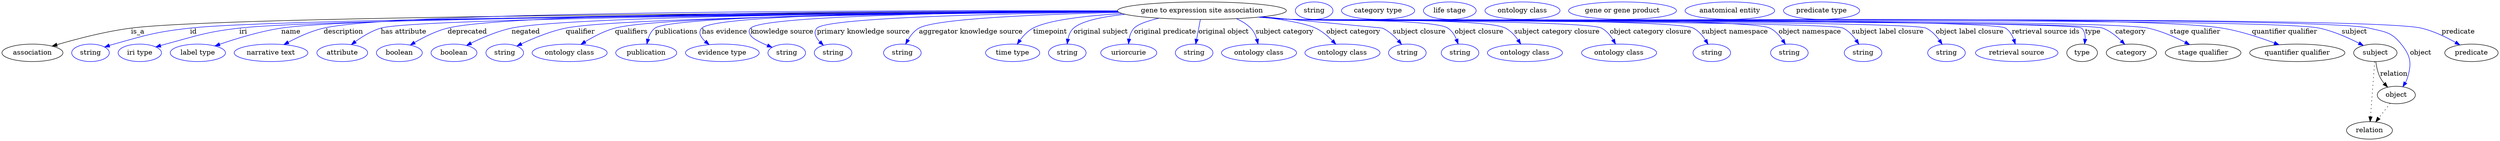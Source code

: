 digraph {
	graph [bb="0,0,5114,283"];
	node [label="\N"];
	"gene to expression site association"	[height=0.5,
		label="gene to expression site association",
		pos="2457.4,265",
		width=4.8024];
	association	[height=0.5,
		pos="62.394,178",
		width=1.7332];
	"gene to expression site association" -> association	[label=is_a,
		lp="278.39,221.5",
		pos="e,102.51,191.79 2284.9,263.5 1802.5,261.77 461.98,254.69 264.39,229 211.6,222.14 152.66,206.61 112.14,194.66"];
	id	[color=blue,
		height=0.5,
		label=string,
		pos="181.39,178",
		width=1.0652];
	"gene to expression site association" -> id	[color=blue,
		label=id,
		lp="391.39,221.5",
		pos="e,210.39,189.95 2285.3,263 1821.9,260.04 570.31,250.16 384.39,229 314.41,221.04 297.18,215.13 229.39,196 226.29,195.12 223.09,194.15 \
219.9,193.13",
		style=solid];
	iri	[color=blue,
		height=0.5,
		label="iri type",
		pos="282.39,178",
		width=1.2277];
	"gene to expression site association" -> iri	[color=blue,
		label=iri,
		lp="493.39,221.5",
		pos="e,315.33,190.09 2285.6,262.91 1838.5,259.78 661.11,249.68 485.39,229 417.6,221.02 401.3,213.78 335.39,196 332.03,195.09 328.56,194.1 \
325.08,193.07",
		style=solid];
	name	[color=blue,
		height=0.5,
		label="label type",
		pos="401.39,178",
		width=1.5707];
	"gene to expression site association" -> name	[color=blue,
		label=name,
		lp="591.39,221.5",
		pos="e,436.26,192.25 2284.8,263.43 1851,261.62 737.59,254.51 571.39,229 527.8,222.31 479.73,207.43 445.86,195.64",
		style=solid];
	description	[color=blue,
		height=0.5,
		label="narrative text",
		pos="551.39,178",
		width=2.0943];
	"gene to expression site association" -> description	[color=blue,
		label=description,
		lp="697.89,221.5",
		pos="e,577.27,195.01 2286,262.61 1851.5,258.81 735.69,247.34 657.39,229 632.31,223.12 606.11,210.83 586.04,199.9",
		style=solid];
	"has attribute"	[color=blue,
		height=0.5,
		label=attribute,
		pos="696.39,178",
		width=1.4443];
	"gene to expression site association" -> "has attribute"	[color=blue,
		label="has attribute",
		lp="821.39,221.5",
		pos="e,714.78,194.97 2285.3,262.93 1870.8,260.03 845.65,250.68 774.39,229 755.79,223.34 737.36,211.87 723.09,201.35",
		style=solid];
	deprecated	[color=blue,
		height=0.5,
		label=boolean,
		pos="813.39,178",
		width=1.2999];
	"gene to expression site association" -> deprecated	[color=blue,
		label=deprecated,
		lp="951.89,221.5",
		pos="e,835.6,194.01 2284.4,264.43 1908.7,264.72 1041.3,261.79 911.39,229 887.52,222.98 862.84,210.34 844.22,199.28",
		style=solid];
	negated	[color=blue,
		height=0.5,
		label=boolean,
		pos="925.39,178",
		width=1.2999];
	"gene to expression site association" -> negated	[color=blue,
		label=negated,
		lp="1071.4,221.5",
		pos="e,950.94,193.28 2285.1,263.38 1934.3,261.58 1160.6,254.73 1042.4,229 1013.4,222.68 982.55,209.21 959.84,197.83",
		style=solid];
	qualifier	[color=blue,
		height=0.5,
		label=string,
		pos="1028.4,178",
		width=1.0652];
	"gene to expression site association" -> qualifier	[color=blue,
		label=qualifier,
		lp="1183.4,221.5",
		pos="e,1053,191.86 2285.8,262.76 1957,259.89 1261.2,251.26 1153.4,229 1121.3,222.36 1086.8,207.97 1062.2,196.33",
		style=solid];
	qualifiers	[color=blue,
		height=0.5,
		label="ontology class",
		pos="1161.4,178",
		width=2.1304];
	"gene to expression site association" -> qualifiers	[color=blue,
		label=qualifiers,
		lp="1287.9,221.5",
		pos="e,1184.6,195.42 2285.2,263.37 1976.3,261.6 1351,254.83 1254.4,229 1232.7,223.2 1210.4,211.48 1193.1,200.85",
		style=solid];
	publications	[color=blue,
		height=0.5,
		label=publication,
		pos="1318.4,178",
		width=1.7332];
	"gene to expression site association" -> publications	[color=blue,
		label=publications,
		lp="1380.4,221.5",
		pos="e,1319.8,196.31 2284.9,263.66 1979.9,262.36 1374,256.33 1336.4,229 1329,223.62 1324.6,214.91 1322,206.24",
		style=solid];
	"has evidence"	[color=blue,
		height=0.5,
		label="evidence type",
		pos="1474.4,178",
		width=2.0943];
	"gene to expression site association" -> "has evidence"	[color=blue,
		label="has evidence",
		lp="1478.9,221.5",
		pos="e,1447.4,195.03 2284.4,264.27 1999.9,263.85 1461.5,259.07 1432.4,229 1424,220.36 1429.8,210.3 1439.4,201.49",
		style=solid];
	"knowledge source"	[color=blue,
		height=0.5,
		label=string,
		pos="1606.4,178",
		width=1.0652];
	"gene to expression site association" -> "knowledge source"	[color=blue,
		label="knowledge source",
		lp="1596.9,221.5",
		pos="e,1576.3,189.48 2284.9,263.57 2024.4,262.05 1558,255.62 1532.4,229 1527.8,224.2 1528.8,219.63 1532.4,214 1536.7,207.24 1551.5,199.65 \
1566.8,193.28",
		style=solid];
	"primary knowledge source"	[color=blue,
		height=0.5,
		label=string,
		pos="1701.4,178",
		width=1.0652];
	"gene to expression site association" -> "primary knowledge source"	[color=blue,
		label="primary knowledge source",
		lp="1763.4,221.5",
		pos="e,1681.5,193.57 2286.3,262.35 2060.6,259.31 1689.4,250.98 1668.4,229 1660.3,220.58 1665.7,209.95 1674.2,200.66",
		style=solid];
	"aggregator knowledge source"	[color=blue,
		height=0.5,
		label=string,
		pos="1843.4,178",
		width=1.0652];
	"gene to expression site association" -> "aggregator knowledge source"	[color=blue,
		label="aggregator knowledge source",
		lp="1983.9,221.5",
		pos="e,1850.1,196.02 2287.9,261.32 2129.6,257.6 1912.4,248.91 1877.4,229 1867.8,223.55 1860.4,214.16 1854.9,204.98",
		style=solid];
	timepoint	[color=blue,
		height=0.5,
		label="time type",
		pos="2069.4,178",
		width=1.5346];
	"gene to expression site association" -> timepoint	[color=blue,
		label=timepoint,
		lp="2146.4,221.5",
		pos="e,2078.8,195.92 2293.9,259.12 2220.5,254.58 2143.2,245.83 2111.4,229 2100.7,223.32 2091.5,213.63 2084.6,204.28",
		style=solid];
	"original subject"	[color=blue,
		height=0.5,
		label=string,
		pos="2181.4,178",
		width=1.0652];
	"gene to expression site association" -> "original subject"	[color=blue,
		label="original subject",
		lp="2250.4,221.5",
		pos="e,2181.3,196.33 2299.8,257.55 2253.8,252.59 2211.3,243.96 2194.4,229 2187.9,223.25 2184.5,214.72 2182.7,206.31",
		style=solid];
	"original predicate"	[color=blue,
		height=0.5,
		label=uriorcurie,
		pos="2307.4,178",
		width=1.5887];
	"gene to expression site association" -> "original predicate"	[color=blue,
		label="original predicate",
		lp="2381.9,221.5",
		pos="e,2306.9,196.42 2369.2,249.43 2346.6,244.05 2326.4,237.22 2318.4,229 2312.6,222.99 2309.5,214.63 2308,206.47",
		style=solid];
	"original object"	[color=blue,
		height=0.5,
		label=string,
		pos="2441.4,178",
		width=1.0652];
	"gene to expression site association" -> "original object"	[color=blue,
		label="original object",
		lp="2501.9,221.5",
		pos="e,2444.6,196.18 2454.2,246.8 2452,235.16 2449,219.55 2446.5,206.24",
		style=solid];
	"subject category"	[color=blue,
		height=0.5,
		label="ontology class",
		pos="2574.4,178",
		width=2.1304];
	"gene to expression site association" -> "subject category"	[color=blue,
		label="subject category",
		lp="2626.9,221.5",
		pos="e,2572.4,196.3 2528,248.46 2538.9,243.63 2549.2,237.3 2557.4,229 2563.5,222.8 2567.5,214.29 2570,206.04",
		style=solid];
	"object category"	[color=blue,
		height=0.5,
		label="ontology class",
		pos="2745.4,178",
		width=2.1304];
	"gene to expression site association" -> "object category"	[color=blue,
		label="object category",
		lp="2767.9,221.5",
		pos="e,2731.8,195.72 2579.1,252.17 2624.6,246.4 2670.2,238.61 2690.4,229 2703.3,222.88 2715.3,212.74 2724.8,203.17",
		style=solid];
	"subject closure"	[color=blue,
		height=0.5,
		label=string,
		pos="2878.4,178",
		width=1.0652];
	"gene to expression site association" -> "subject closure"	[color=blue,
		label="subject closure",
		lp="2902.9,221.5",
		pos="e,2866.6,195.5 2581.3,252.4 2688.6,242.34 2826.7,229.33 2827.4,229 2839.9,223.2 2851.1,213.04 2859.8,203.39",
		style=solid];
	"object closure"	[color=blue,
		height=0.5,
		label=string,
		pos="2986.4,178",
		width=1.0652];
	"gene to expression site association" -> "object closure"	[color=blue,
		label="object closure",
		lp="3025.4,221.5",
		pos="e,2982.5,196.39 2578.2,252.08 2598.6,250.24 2619.6,248.48 2639.4,247 2675.1,244.33 2931.5,248.68 2961.4,229 2969.6,223.6 2975.2,\
214.64 2979,205.78",
		style=solid];
	"subject category closure"	[color=blue,
		height=0.5,
		label="ontology class",
		pos="3119.4,178",
		width=2.1304];
	"gene to expression site association" -> "subject category closure"	[color=blue,
		label="subject category closure",
		lp="3184.9,221.5",
		pos="e,3110.8,196.17 2576.8,251.95 2597.6,250.1 2619.1,248.36 2639.4,247 2688.2,243.72 3035.7,251.09 3079.4,229 3090,223.62 3098.8,213.98 \
3105.3,204.59",
		style=solid];
	"object category closure"	[color=blue,
		height=0.5,
		label="ontology class",
		pos="3312.4,178",
		width=2.1304];
	"gene to expression site association" -> "object category closure"	[color=blue,
		label="object category closure",
		lp="3376.9,221.5",
		pos="e,3305.1,196.17 2575.8,251.82 2596.9,249.96 2618.8,248.25 2639.4,247 2674.7,244.85 3245.1,245.58 3276.4,229 3286.4,223.68 3294.3,\
214.19 3300.1,204.89",
		style=solid];
	"subject namespace"	[color=blue,
		height=0.5,
		label=string,
		pos="3502.4,178",
		width=1.0652];
	"gene to expression site association" -> "subject namespace"	[color=blue,
		label="subject namespace",
		lp="3549.4,221.5",
		pos="e,3494.7,195.73 2575.3,251.75 2596.6,249.89 2618.6,248.19 2639.4,247 2685.2,244.37 3423.5,249.82 3464.4,229 3474.8,223.67 3483.2,\
213.99 3489.4,204.55",
		style=solid];
	"object namespace"	[color=blue,
		height=0.5,
		label=string,
		pos="3661.4,178",
		width=1.0652];
	"gene to expression site association" -> "object namespace"	[color=blue,
		label="object namespace",
		lp="3703.4,221.5",
		pos="e,3653.1,195.77 2574.8,251.74 2596.3,249.86 2618.5,248.17 2639.4,247 2693.9,243.96 3572.4,253.09 3621.4,229 3632.2,223.66 3641.1,\
213.84 3647.7,204.31",
		style=solid];
	"subject label closure"	[color=blue,
		height=0.5,
		label=string,
		pos="3812.4,178",
		width=1.0652];
	"gene to expression site association" -> "subject label closure"	[color=blue,
		label="subject label closure",
		lp="3863.4,221.5",
		pos="e,3803.8,195.79 2574.3,251.74 2595.9,249.85 2618.3,248.15 2639.4,247 2670.8,245.29 3743.1,242.68 3771.4,229 3782.4,223.69 3791.4,\
213.87 3798.2,204.34",
		style=solid];
	"object label closure"	[color=blue,
		height=0.5,
		label=string,
		pos="3983.4,178",
		width=1.0652];
	"gene to expression site association" -> "object label closure"	[color=blue,
		label="object label closure",
		lp="4030.9,221.5",
		pos="e,3974.5,195.81 2574.3,251.7 2595.9,249.82 2618.3,248.13 2639.4,247 2675.5,245.07 3908.7,244.5 3941.4,229 3952.5,223.72 3961.8,213.9 \
3968.7,204.36",
		style=solid];
	"retrieval source ids"	[color=blue,
		height=0.5,
		label="retrieval source",
		pos="4127.4,178",
		width=2.347];
	"gene to expression site association" -> "retrieval source ids"	[color=blue,
		label="retrieval source ids",
		lp="4186.9,221.5",
		pos="e,4124.4,196.01 2574.3,251.67 2595.9,249.79 2618.3,248.11 2639.4,247 2680,244.86 4070.3,251.17 4104.4,229 4112.5,223.71 4117.9,214.73 \
4121.3,205.82",
		style=solid];
	type	[height=0.5,
		pos="4261.4,178",
		width=0.86659];
	"gene to expression site association" -> type	[color=blue,
		label=type,
		lp="4283.4,221.5",
		pos="e,4266.5,196.18 2574.3,251.65 2595.9,249.77 2618.3,248.1 2639.4,247 2661.9,245.83 4244.4,244.85 4260.4,229 4266.4,223.09 4268,214.51 \
4267.6,206.12",
		style=solid];
	category	[height=0.5,
		pos="4362.4,178",
		width=1.4263];
	"gene to expression site association" -> category	[color=blue,
		label=category,
		lp="4360.9,221.5",
		pos="e,4348.8,195.46 2573.8,251.69 2595.6,249.8 2618.2,248.1 2639.4,247 2685.6,244.6 4260.1,245.15 4303.4,229 4318,223.56 4331.4,212.81 \
4341.8,202.66",
		style=solid];
	"stage qualifier"	[height=0.5,
		pos="4509.4,178",
		width=2.1484];
	"gene to expression site association" -> "stage qualifier"	[color=blue,
		label="stage qualifier",
		lp="4492.9,221.5",
		pos="e,4481.7,195.09 2573.8,251.68 2595.6,249.79 2618.2,248.1 2639.4,247 2736.9,241.96 4301,249.67 4396.4,229 4423.1,223.22 4451.1,210.84 \
4472.6,199.85",
		style=solid];
	"quantifier qualifier"	[height=0.5,
		pos="4702.4,178",
		width=2.7081];
	"gene to expression site association" -> "quantifier qualifier"	[color=blue,
		label="quantifier qualifier",
		lp="4676.4,221.5",
		pos="e,4664.9,194.73 2573.8,251.67 2595.6,249.77 2618.2,248.09 2639.4,247 2851.2,236.13 4339,263.15 4548.4,229 4585.3,222.98 4625.5,209.7 \
4655.5,198.34",
		style=solid];
	subject	[height=0.5,
		pos="4862.4,178",
		width=1.2277];
	"gene to expression site association" -> subject	[color=blue,
		label=subject,
		lp="4819.4,221.5",
		pos="e,4837.8,193.17 2573.8,251.65 2595.6,249.76 2618.2,248.08 2639.4,247 2756.4,241.05 4632.8,253.34 4747.4,229 4776.1,222.9 4806.4,\
209.37 4828.8,197.92",
		style=solid];
	object	[height=0.5,
		pos="4905.4,91",
		width=1.0832];
	"gene to expression site association" -> object	[color=blue,
		label=object,
		lp="4955.4,178",
		pos="e,4918.8,108.09 2573.8,251.64 2595.6,249.75 2618.2,248.08 2639.4,247 2762,240.78 4730,257.7 4849.4,229 4881.3,221.34 4895,221.67 \
4915.4,196 4934.8,171.57 4937.3,156.9 4928.4,127 4927.4,123.55 4925.9,120.13 4924.1,116.85",
		style=solid];
	predicate	[height=0.5,
		pos="5059.4,178",
		width=1.5165];
	"gene to expression site association" -> predicate	[color=blue,
		label=predicate,
		lp="5032.4,221.5",
		pos="e,5035.6,194.37 2573.8,251.64 2595.6,249.75 2618.2,248.07 2639.4,247 2768,240.51 4831.1,258.33 4956.4,229 4981.3,223.17 5007.2,210.58 \
5026.8,199.49",
		style=solid];
	association_type	[color=blue,
		height=0.5,
		label=string,
		pos="2686.4,265",
		width=1.0652];
	association_category	[color=blue,
		height=0.5,
		label="category type",
		pos="2817.4,265",
		width=2.0762];
	"gene to expression site association_stage qualifier"	[color=blue,
		height=0.5,
		label="life stage",
		pos="2964.4,265",
		width=1.4985];
	"gene to expression site association_quantifier qualifier"	[color=blue,
		height=0.5,
		label="ontology class",
		pos="3113.4,265",
		width=2.1304];
	subject -> object	[label=relation,
		lp="4900.4,134.5",
		pos="e,4887.5,107.23 4863.5,159.55 4864.7,149.57 4867.2,137.07 4872.4,127 4874.6,122.68 4877.5,118.52 4880.7,114.66"];
	relation	[height=0.5,
		pos="4850.4,18",
		width=1.2999];
	subject -> relation	[pos="e,4851.7,36.188 4861.1,159.79 4859,132.48 4855,78.994 4852.5,46.38",
		style=dotted];
	"gene to expression site association_subject"	[color=blue,
		height=0.5,
		label="gene or gene product",
		pos="3318.4,265",
		width=3.0692];
	object -> relation	[pos="e,4863.2,35.54 4892.9,73.889 4886,64.939 4877.2,53.617 4869.4,43.584",
		style=dotted];
	"gene to expression site association_object"	[color=blue,
		height=0.5,
		label="anatomical entity",
		pos="3538.4,265",
		width=2.5456];
	"gene to expression site association_predicate"	[color=blue,
		height=0.5,
		label="predicate type",
		pos="3726.4,265",
		width=2.1665];
}
